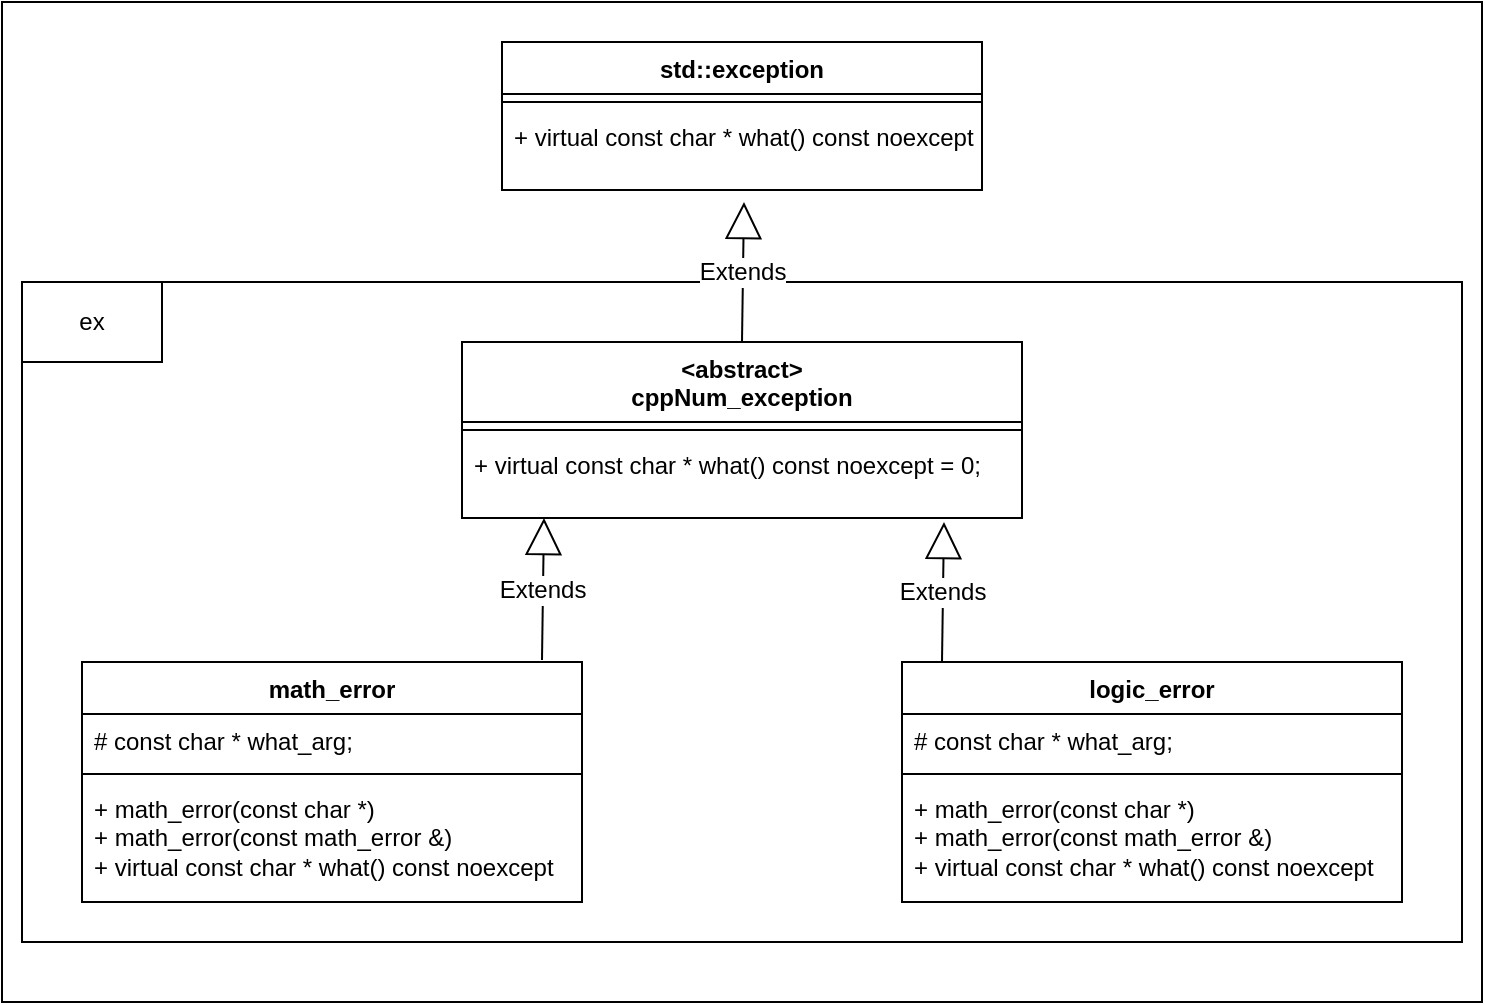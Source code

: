 <mxfile version="24.5.5" type="device">
  <diagram name="Page-1" id="znj5JbS_G-2XP48DEmsA">
    <mxGraphModel dx="1434" dy="1760" grid="1" gridSize="10" guides="1" tooltips="1" connect="1" arrows="1" fold="1" page="1" pageScale="1" pageWidth="850" pageHeight="1100" math="0" shadow="0">
      <root>
        <mxCell id="0" />
        <mxCell id="1" parent="0" />
        <mxCell id="N11lJJfhze4NbtGsqYz--23" value="" style="html=1;whiteSpace=wrap;fontSize=12;" parent="1" vertex="1">
          <mxGeometry x="70" y="-80" width="740" height="500" as="geometry" />
        </mxCell>
        <mxCell id="N11lJJfhze4NbtGsqYz--24" value="" style="html=1;whiteSpace=wrap;align=left;fontSize=12;" parent="1" vertex="1">
          <mxGeometry x="80" y="60" width="720" height="330" as="geometry" />
        </mxCell>
        <mxCell id="N11lJJfhze4NbtGsqYz--1" value="&lt;div style=&quot;font-size: 12px;&quot;&gt;&amp;lt;abstract&amp;gt;&lt;/div&gt;cppNum_exception" style="swimlane;fontStyle=1;align=center;verticalAlign=top;childLayout=stackLayout;horizontal=1;startSize=40;horizontalStack=0;resizeParent=1;resizeParentMax=0;resizeLast=0;collapsible=1;marginBottom=0;whiteSpace=wrap;html=1;fontSize=12;" parent="1" vertex="1">
          <mxGeometry x="300" y="90" width="280" height="88" as="geometry" />
        </mxCell>
        <mxCell id="N11lJJfhze4NbtGsqYz--3" value="" style="line;strokeWidth=1;fillColor=none;align=left;verticalAlign=middle;spacingTop=-1;spacingLeft=3;spacingRight=3;rotatable=0;labelPosition=right;points=[];portConstraint=eastwest;strokeColor=inherit;fontSize=12;" parent="N11lJJfhze4NbtGsqYz--1" vertex="1">
          <mxGeometry y="40" width="280" height="8" as="geometry" />
        </mxCell>
        <mxCell id="N11lJJfhze4NbtGsqYz--4" value="+ virtual const char * what() const noexcept = 0;" style="text;strokeColor=none;fillColor=none;align=left;verticalAlign=top;spacingLeft=4;spacingRight=4;overflow=hidden;rotatable=0;points=[[0,0.5],[1,0.5]];portConstraint=eastwest;whiteSpace=wrap;html=1;fontSize=12;" parent="N11lJJfhze4NbtGsqYz--1" vertex="1">
          <mxGeometry y="48" width="280" height="40" as="geometry" />
        </mxCell>
        <mxCell id="N11lJJfhze4NbtGsqYz--5" value="math_error" style="swimlane;fontStyle=1;align=center;verticalAlign=top;childLayout=stackLayout;horizontal=1;startSize=26;horizontalStack=0;resizeParent=1;resizeParentMax=0;resizeLast=0;collapsible=1;marginBottom=0;whiteSpace=wrap;html=1;fontSize=12;" parent="1" vertex="1">
          <mxGeometry x="110" y="250" width="250" height="120" as="geometry" />
        </mxCell>
        <mxCell id="N11lJJfhze4NbtGsqYz--6" value="# const char * what_arg;" style="text;strokeColor=none;fillColor=none;align=left;verticalAlign=top;spacingLeft=4;spacingRight=4;overflow=hidden;rotatable=0;points=[[0,0.5],[1,0.5]];portConstraint=eastwest;whiteSpace=wrap;html=1;fontSize=12;" parent="N11lJJfhze4NbtGsqYz--5" vertex="1">
          <mxGeometry y="26" width="250" height="26" as="geometry" />
        </mxCell>
        <mxCell id="N11lJJfhze4NbtGsqYz--7" value="" style="line;strokeWidth=1;fillColor=none;align=left;verticalAlign=middle;spacingTop=-1;spacingLeft=3;spacingRight=3;rotatable=0;labelPosition=right;points=[];portConstraint=eastwest;strokeColor=inherit;fontSize=12;" parent="N11lJJfhze4NbtGsqYz--5" vertex="1">
          <mxGeometry y="52" width="250" height="8" as="geometry" />
        </mxCell>
        <mxCell id="N11lJJfhze4NbtGsqYz--8" value="+ math_error(const char *)&lt;div style=&quot;font-size: 12px;&quot;&gt;+ math_error(const math_error &amp;amp;)&lt;/div&gt;&lt;div style=&quot;font-size: 12px;&quot;&gt;+ virtual const char * what() const noexcept&lt;/div&gt;" style="text;strokeColor=none;fillColor=none;align=left;verticalAlign=top;spacingLeft=4;spacingRight=4;overflow=hidden;rotatable=0;points=[[0,0.5],[1,0.5]];portConstraint=eastwest;whiteSpace=wrap;html=1;fontSize=12;" parent="N11lJJfhze4NbtGsqYz--5" vertex="1">
          <mxGeometry y="60" width="250" height="60" as="geometry" />
        </mxCell>
        <mxCell id="N11lJJfhze4NbtGsqYz--9" value="logic_error" style="swimlane;fontStyle=1;align=center;verticalAlign=top;childLayout=stackLayout;horizontal=1;startSize=26;horizontalStack=0;resizeParent=1;resizeParentMax=0;resizeLast=0;collapsible=1;marginBottom=0;whiteSpace=wrap;html=1;fontSize=12;" parent="1" vertex="1">
          <mxGeometry x="520" y="250" width="250" height="120" as="geometry" />
        </mxCell>
        <mxCell id="N11lJJfhze4NbtGsqYz--10" value="# const char * what_arg;" style="text;strokeColor=none;fillColor=none;align=left;verticalAlign=top;spacingLeft=4;spacingRight=4;overflow=hidden;rotatable=0;points=[[0,0.5],[1,0.5]];portConstraint=eastwest;whiteSpace=wrap;html=1;fontSize=12;" parent="N11lJJfhze4NbtGsqYz--9" vertex="1">
          <mxGeometry y="26" width="250" height="26" as="geometry" />
        </mxCell>
        <mxCell id="N11lJJfhze4NbtGsqYz--11" value="" style="line;strokeWidth=1;fillColor=none;align=left;verticalAlign=middle;spacingTop=-1;spacingLeft=3;spacingRight=3;rotatable=0;labelPosition=right;points=[];portConstraint=eastwest;strokeColor=inherit;fontSize=12;" parent="N11lJJfhze4NbtGsqYz--9" vertex="1">
          <mxGeometry y="52" width="250" height="8" as="geometry" />
        </mxCell>
        <mxCell id="N11lJJfhze4NbtGsqYz--12" value="+ math_error(const char *)&lt;div style=&quot;font-size: 12px;&quot;&gt;+ math_error(const math_error &amp;amp;)&lt;/div&gt;&lt;div style=&quot;font-size: 12px;&quot;&gt;+ virtual const char * what() const noexcept&lt;/div&gt;" style="text;strokeColor=none;fillColor=none;align=left;verticalAlign=top;spacingLeft=4;spacingRight=4;overflow=hidden;rotatable=0;points=[[0,0.5],[1,0.5]];portConstraint=eastwest;whiteSpace=wrap;html=1;fontSize=12;" parent="N11lJJfhze4NbtGsqYz--9" vertex="1">
          <mxGeometry y="60" width="250" height="60" as="geometry" />
        </mxCell>
        <mxCell id="N11lJJfhze4NbtGsqYz--13" value="Extends" style="endArrow=block;endSize=16;endFill=0;html=1;rounded=0;exitX=0.928;exitY=-0.033;exitDx=0;exitDy=0;exitPerimeter=0;fontSize=12;" parent="1" edge="1">
          <mxGeometry width="160" relative="1" as="geometry">
            <mxPoint x="340" y="249.04" as="sourcePoint" />
            <mxPoint x="341" y="178" as="targetPoint" />
          </mxGeometry>
        </mxCell>
        <mxCell id="N11lJJfhze4NbtGsqYz--14" value="Extends" style="endArrow=block;endSize=16;endFill=0;html=1;rounded=0;exitX=0.928;exitY=-0.033;exitDx=0;exitDy=0;exitPerimeter=0;fontSize=12;" parent="1" edge="1">
          <mxGeometry width="160" relative="1" as="geometry">
            <mxPoint x="540" y="250" as="sourcePoint" />
            <mxPoint x="541" y="180" as="targetPoint" />
          </mxGeometry>
        </mxCell>
        <mxCell id="N11lJJfhze4NbtGsqYz--16" value="std::exception" style="swimlane;fontStyle=1;align=center;verticalAlign=top;childLayout=stackLayout;horizontal=1;startSize=26;horizontalStack=0;resizeParent=1;resizeParentMax=0;resizeLast=0;collapsible=1;marginBottom=0;whiteSpace=wrap;html=1;fontSize=12;" parent="1" vertex="1">
          <mxGeometry x="320" y="-60" width="240" height="74" as="geometry" />
        </mxCell>
        <mxCell id="N11lJJfhze4NbtGsqYz--18" value="" style="line;strokeWidth=1;fillColor=none;align=left;verticalAlign=middle;spacingTop=-1;spacingLeft=3;spacingRight=3;rotatable=0;labelPosition=right;points=[];portConstraint=eastwest;strokeColor=inherit;fontSize=12;" parent="N11lJJfhze4NbtGsqYz--16" vertex="1">
          <mxGeometry y="26" width="240" height="8" as="geometry" />
        </mxCell>
        <mxCell id="N11lJJfhze4NbtGsqYz--19" value="+ virtual const char * what() const noexcept" style="text;strokeColor=none;fillColor=none;align=left;verticalAlign=top;spacingLeft=4;spacingRight=4;overflow=hidden;rotatable=0;points=[[0,0.5],[1,0.5]];portConstraint=eastwest;whiteSpace=wrap;html=1;fontSize=12;" parent="N11lJJfhze4NbtGsqYz--16" vertex="1">
          <mxGeometry y="34" width="240" height="40" as="geometry" />
        </mxCell>
        <mxCell id="N11lJJfhze4NbtGsqYz--20" value="Extends" style="endArrow=block;endSize=16;endFill=0;html=1;rounded=0;exitX=0.928;exitY=-0.033;exitDx=0;exitDy=0;exitPerimeter=0;fontSize=12;" parent="1" edge="1">
          <mxGeometry width="160" relative="1" as="geometry">
            <mxPoint x="440" y="90" as="sourcePoint" />
            <mxPoint x="441" y="20" as="targetPoint" />
          </mxGeometry>
        </mxCell>
        <mxCell id="N11lJJfhze4NbtGsqYz--25" value="&lt;font style=&quot;font-size: 12px;&quot;&gt;ex&lt;/font&gt;" style="html=1;whiteSpace=wrap;fontSize=12;" parent="1" vertex="1">
          <mxGeometry x="80" y="60" width="70" height="40" as="geometry" />
        </mxCell>
      </root>
    </mxGraphModel>
  </diagram>
</mxfile>
